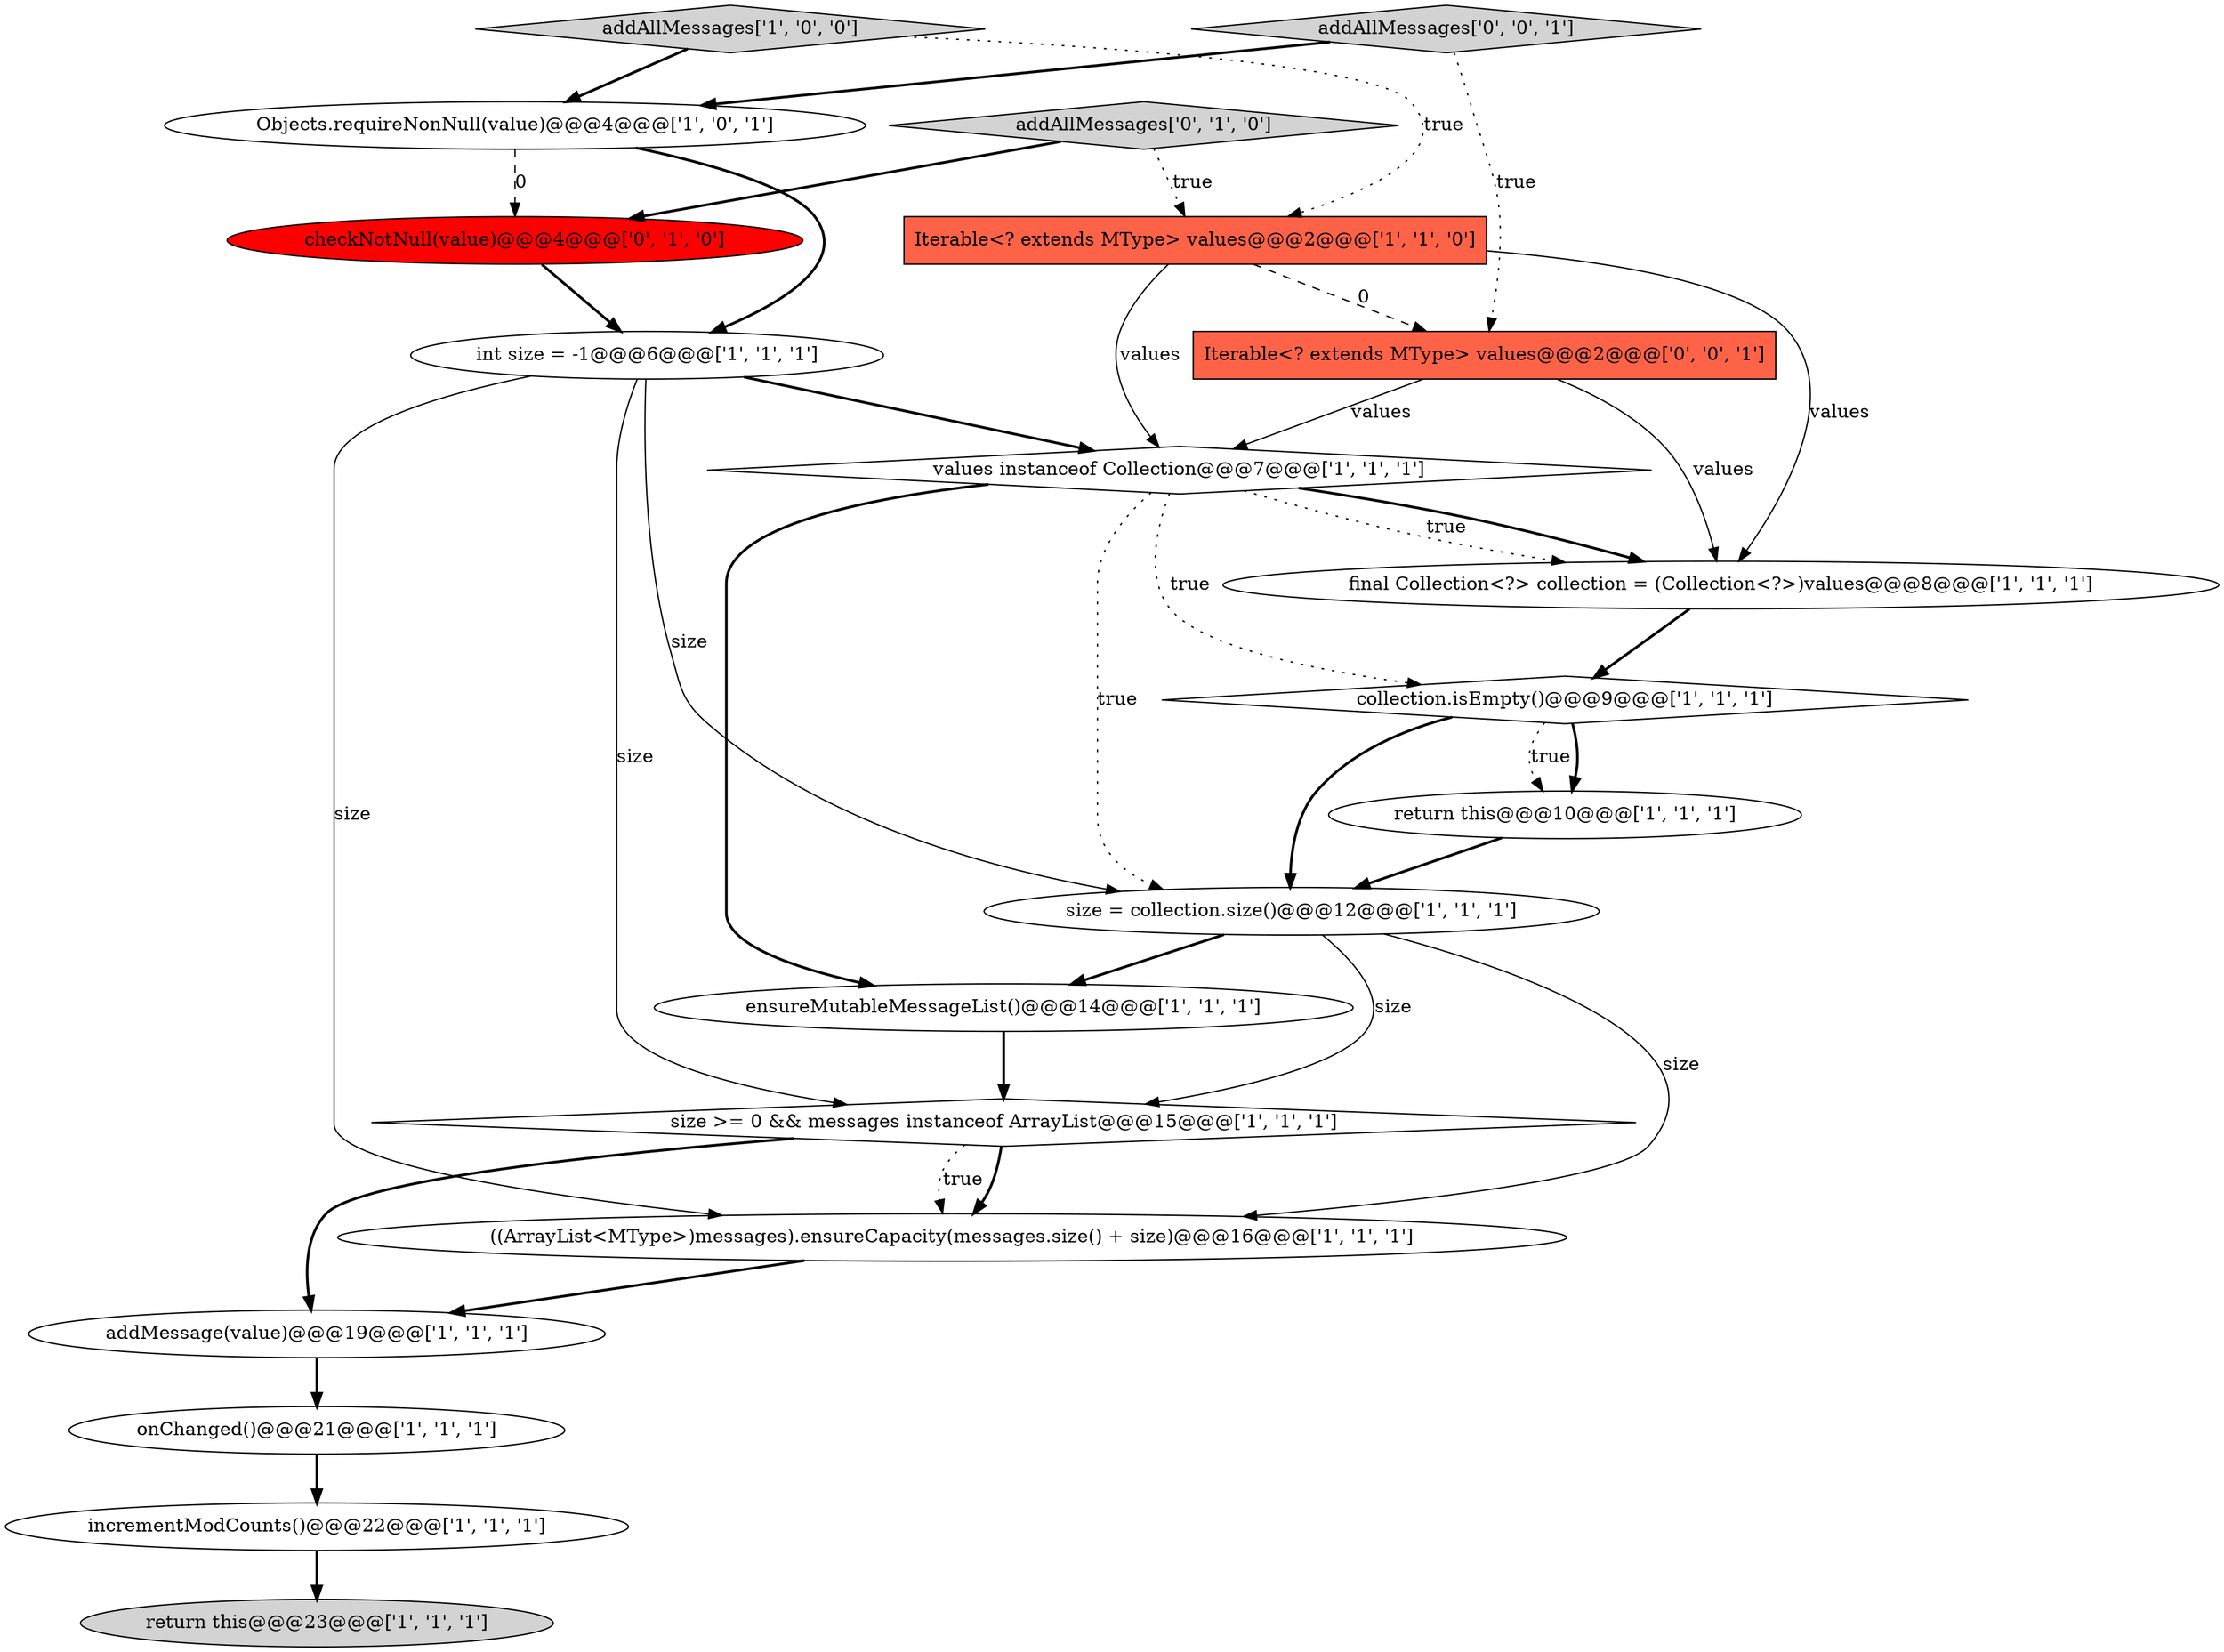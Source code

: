 digraph {
5 [style = filled, label = "final Collection<?> collection = (Collection<?>)values@@@8@@@['1', '1', '1']", fillcolor = white, shape = ellipse image = "AAA0AAABBB1BBB"];
16 [style = filled, label = "addAllMessages['0', '1', '0']", fillcolor = lightgray, shape = diamond image = "AAA0AAABBB2BBB"];
13 [style = filled, label = "incrementModCounts()@@@22@@@['1', '1', '1']", fillcolor = white, shape = ellipse image = "AAA0AAABBB1BBB"];
15 [style = filled, label = "size >= 0 && messages instanceof ArrayList@@@15@@@['1', '1', '1']", fillcolor = white, shape = diamond image = "AAA0AAABBB1BBB"];
9 [style = filled, label = "Iterable<? extends MType> values@@@2@@@['1', '1', '0']", fillcolor = tomato, shape = box image = "AAA0AAABBB1BBB"];
3 [style = filled, label = "int size = -1@@@6@@@['1', '1', '1']", fillcolor = white, shape = ellipse image = "AAA0AAABBB1BBB"];
14 [style = filled, label = "collection.isEmpty()@@@9@@@['1', '1', '1']", fillcolor = white, shape = diamond image = "AAA0AAABBB1BBB"];
7 [style = filled, label = "((ArrayList<MType>)messages).ensureCapacity(messages.size() + size)@@@16@@@['1', '1', '1']", fillcolor = white, shape = ellipse image = "AAA0AAABBB1BBB"];
6 [style = filled, label = "return this@@@10@@@['1', '1', '1']", fillcolor = white, shape = ellipse image = "AAA0AAABBB1BBB"];
12 [style = filled, label = "Objects.requireNonNull(value)@@@4@@@['1', '0', '1']", fillcolor = white, shape = ellipse image = "AAA0AAABBB1BBB"];
18 [style = filled, label = "addAllMessages['0', '0', '1']", fillcolor = lightgray, shape = diamond image = "AAA0AAABBB3BBB"];
8 [style = filled, label = "addMessage(value)@@@19@@@['1', '1', '1']", fillcolor = white, shape = ellipse image = "AAA0AAABBB1BBB"];
2 [style = filled, label = "ensureMutableMessageList()@@@14@@@['1', '1', '1']", fillcolor = white, shape = ellipse image = "AAA0AAABBB1BBB"];
17 [style = filled, label = "checkNotNull(value)@@@4@@@['0', '1', '0']", fillcolor = red, shape = ellipse image = "AAA1AAABBB2BBB"];
19 [style = filled, label = "Iterable<? extends MType> values@@@2@@@['0', '0', '1']", fillcolor = tomato, shape = box image = "AAA0AAABBB3BBB"];
10 [style = filled, label = "onChanged()@@@21@@@['1', '1', '1']", fillcolor = white, shape = ellipse image = "AAA0AAABBB1BBB"];
11 [style = filled, label = "return this@@@23@@@['1', '1', '1']", fillcolor = lightgray, shape = ellipse image = "AAA0AAABBB1BBB"];
4 [style = filled, label = "values instanceof Collection@@@7@@@['1', '1', '1']", fillcolor = white, shape = diamond image = "AAA0AAABBB1BBB"];
0 [style = filled, label = "addAllMessages['1', '0', '0']", fillcolor = lightgray, shape = diamond image = "AAA0AAABBB1BBB"];
1 [style = filled, label = "size = collection.size()@@@12@@@['1', '1', '1']", fillcolor = white, shape = ellipse image = "AAA0AAABBB1BBB"];
4->5 [style = dotted, label="true"];
8->10 [style = bold, label=""];
16->9 [style = dotted, label="true"];
15->7 [style = bold, label=""];
4->1 [style = dotted, label="true"];
19->5 [style = solid, label="values"];
0->12 [style = bold, label=""];
18->19 [style = dotted, label="true"];
18->12 [style = bold, label=""];
12->17 [style = dashed, label="0"];
4->2 [style = bold, label=""];
16->17 [style = bold, label=""];
9->5 [style = solid, label="values"];
5->14 [style = bold, label=""];
4->14 [style = dotted, label="true"];
15->7 [style = dotted, label="true"];
7->8 [style = bold, label=""];
3->4 [style = bold, label=""];
13->11 [style = bold, label=""];
1->15 [style = solid, label="size"];
14->1 [style = bold, label=""];
9->19 [style = dashed, label="0"];
6->1 [style = bold, label=""];
3->1 [style = solid, label="size"];
3->15 [style = solid, label="size"];
10->13 [style = bold, label=""];
19->4 [style = solid, label="values"];
2->15 [style = bold, label=""];
1->7 [style = solid, label="size"];
17->3 [style = bold, label=""];
9->4 [style = solid, label="values"];
3->7 [style = solid, label="size"];
12->3 [style = bold, label=""];
1->2 [style = bold, label=""];
0->9 [style = dotted, label="true"];
4->5 [style = bold, label=""];
14->6 [style = bold, label=""];
15->8 [style = bold, label=""];
14->6 [style = dotted, label="true"];
}
